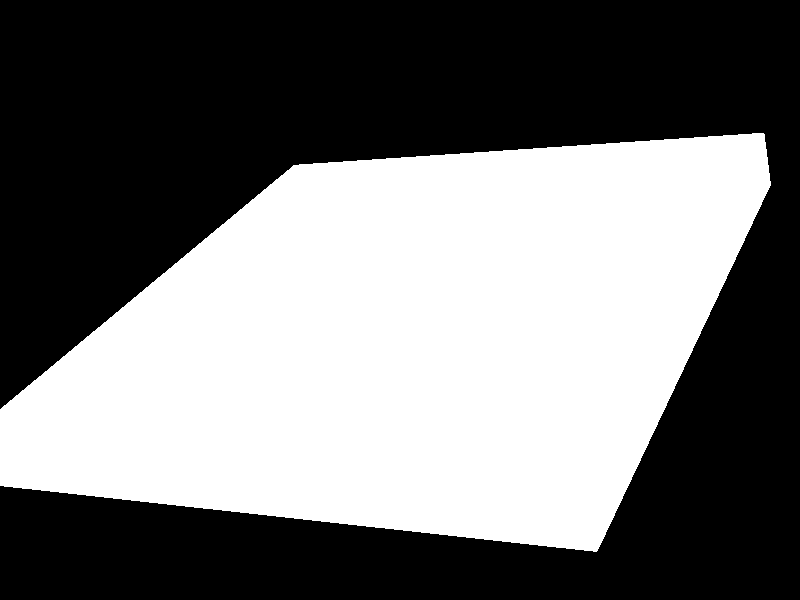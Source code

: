 //	Persistence of Vision Raytracer Version 3.5 Scene Description File
//	File: galaxy.pov
//	Author:
//	Description: Density_file pattern example
//
// -w320 -h240
// -w800 -h600 +a0.3
//
//*******************************************

camera {direction z*2 location <0,0,-10>}

box {0, 1
	texture {
		pigment {rgbt 1}
	}
	interior {
		media {
			emission 1
			scattering {1, 0.1}
			intervals 1
			samples 5
			method 3
			density {
				density_file df3 "spiral.df3" interpolate 1
				color_map {
					[0    rgb 0]
					[0.1  rgb <0.5,0.5,0.7>]
					[0.5  rgb <1.0,0.5,0.7>]
					[0.7  rgb <1.0,1.0,0.7>]
					[1    rgb 1]
				}
			}
		}
	}
	hollow
	translate -0.5
	scale 5*<1,1,0.1>
	rotate <60,30,0>
}

light_source {<500,500,-500> rgb 1}
